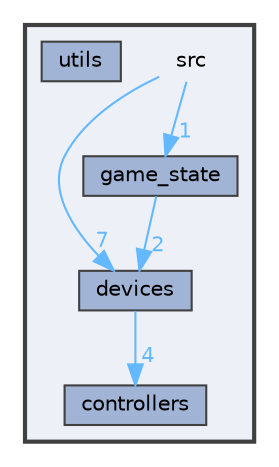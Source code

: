 digraph "src"
{
 // LATEX_PDF_SIZE
  bgcolor="transparent";
  edge [fontname=Helvetica,fontsize=10,labelfontname=Helvetica,labelfontsize=10];
  node [fontname=Helvetica,fontsize=10,shape=box,height=0.2,width=0.4];
  compound=true
  subgraph clusterdir_68267d1309a1af8e8297ef4c3efbcdba {
    graph [ bgcolor="#edf0f7", pencolor="grey25", label="", fontname=Helvetica,fontsize=10 style="filled,bold", URL="dir_68267d1309a1af8e8297ef4c3efbcdba.html",tooltip=""]
    dir_68267d1309a1af8e8297ef4c3efbcdba [shape=plaintext, label="src"];
  dir_bbd6674d859f4cefaacb708974cac240 [label="controllers", fillcolor="#a2b4d6", color="grey25", style="filled", URL="dir_bbd6674d859f4cefaacb708974cac240.html",tooltip=""];
  dir_6fac9273c1f4413d2ee63ba6cd0b0eb2 [label="devices", fillcolor="#a2b4d6", color="grey25", style="filled", URL="dir_6fac9273c1f4413d2ee63ba6cd0b0eb2.html",tooltip=""];
  dir_c53e2ca309c8ea4c71cee1ea573b0f8f [label="game_state", fillcolor="#a2b4d6", color="grey25", style="filled", URL="dir_c53e2ca309c8ea4c71cee1ea573b0f8f.html",tooltip=""];
  dir_313caf1132e152dd9b58bea13a4052ca [label="utils", fillcolor="#a2b4d6", color="grey25", style="filled", URL="dir_313caf1132e152dd9b58bea13a4052ca.html",tooltip=""];
  }
  dir_68267d1309a1af8e8297ef4c3efbcdba->dir_6fac9273c1f4413d2ee63ba6cd0b0eb2 [headlabel="7", labeldistance=1.5 headhref="dir_000008_000002.html" href="dir_000008_000002.html" color="steelblue1" fontcolor="steelblue1"];
  dir_68267d1309a1af8e8297ef4c3efbcdba->dir_c53e2ca309c8ea4c71cee1ea573b0f8f [headlabel="1", labeldistance=1.5 headhref="dir_000008_000003.html" href="dir_000008_000003.html" color="steelblue1" fontcolor="steelblue1"];
  dir_6fac9273c1f4413d2ee63ba6cd0b0eb2->dir_bbd6674d859f4cefaacb708974cac240 [headlabel="4", labeldistance=1.5 headhref="dir_000002_000001.html" href="dir_000002_000001.html" color="steelblue1" fontcolor="steelblue1"];
  dir_c53e2ca309c8ea4c71cee1ea573b0f8f->dir_6fac9273c1f4413d2ee63ba6cd0b0eb2 [headlabel="2", labeldistance=1.5 headhref="dir_000003_000002.html" href="dir_000003_000002.html" color="steelblue1" fontcolor="steelblue1"];
}
